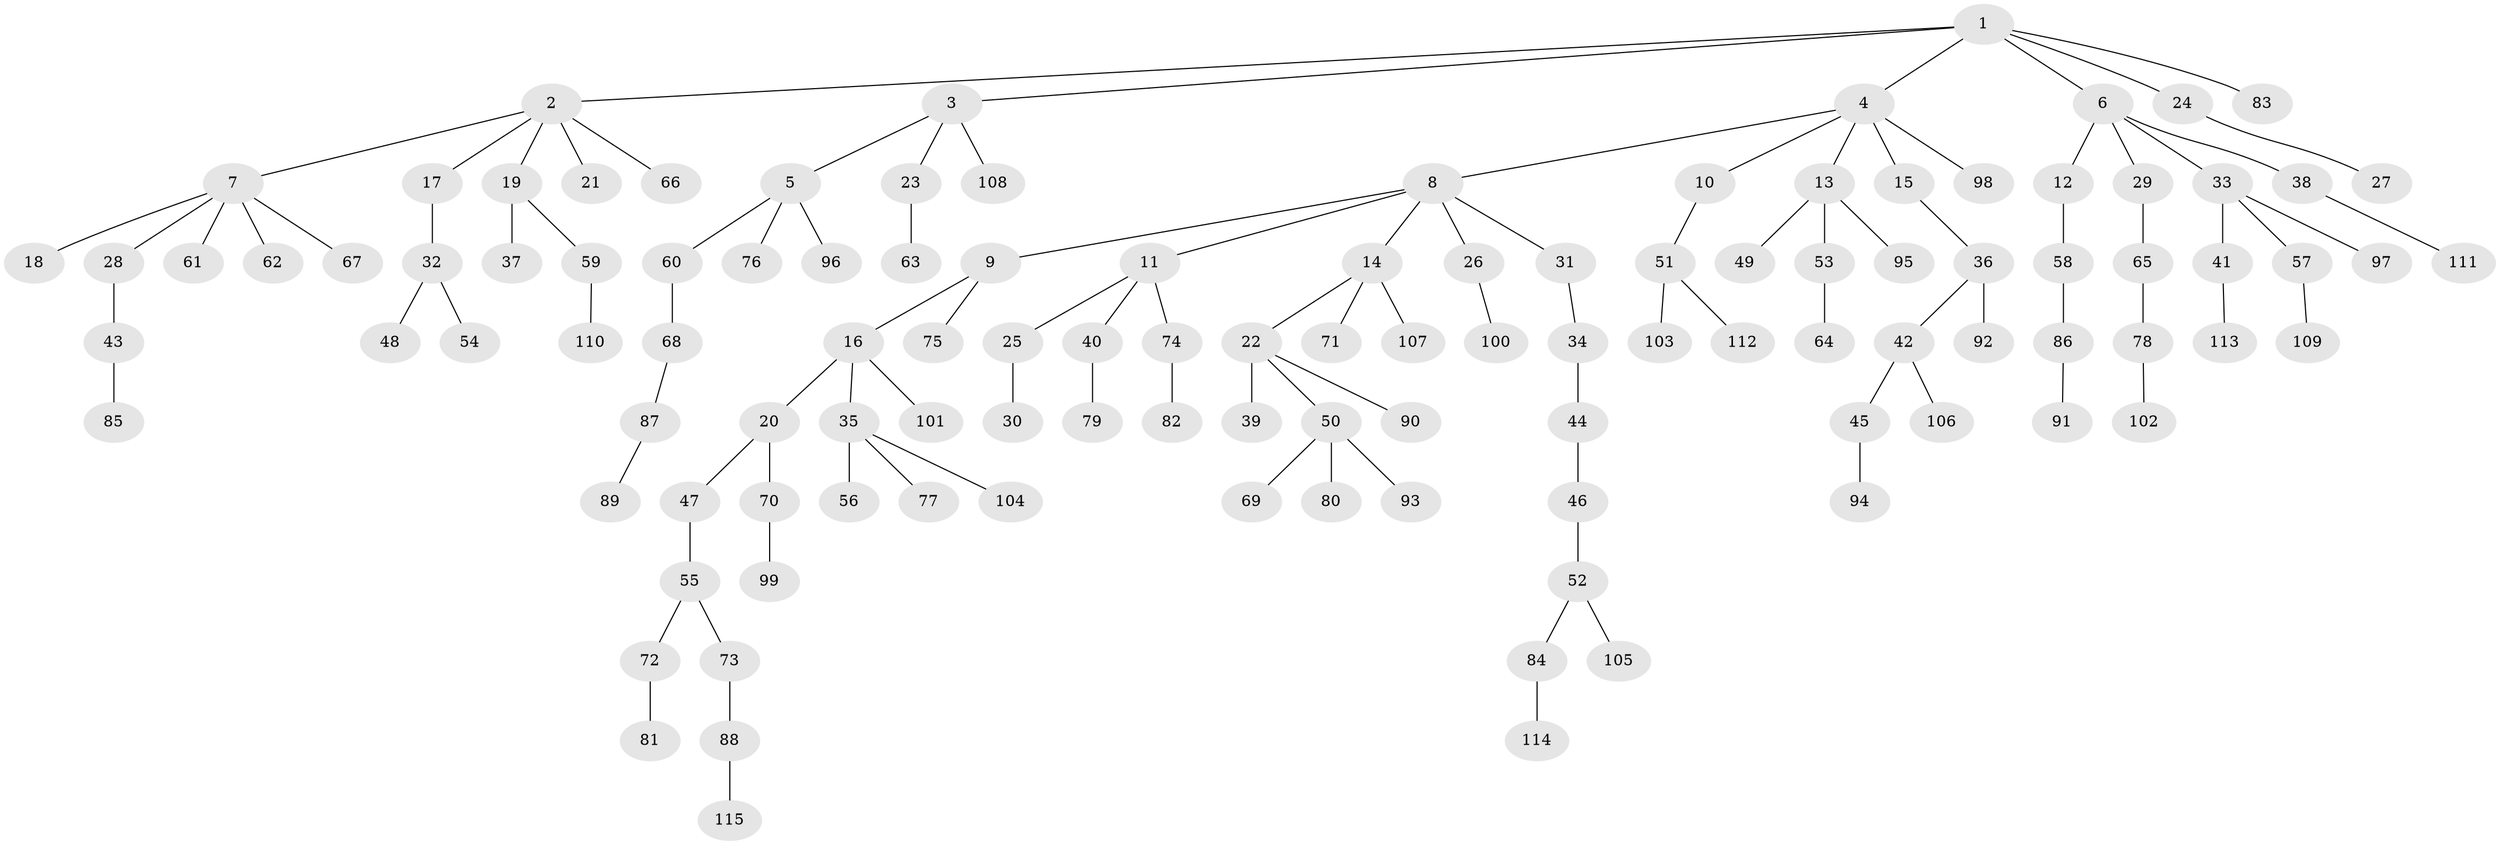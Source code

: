 // Generated by graph-tools (version 1.1) at 2025/53/03/09/25 04:53:19]
// undirected, 115 vertices, 114 edges
graph export_dot {
graph [start="1"]
  node [color=gray90,style=filled];
  1;
  2;
  3;
  4;
  5;
  6;
  7;
  8;
  9;
  10;
  11;
  12;
  13;
  14;
  15;
  16;
  17;
  18;
  19;
  20;
  21;
  22;
  23;
  24;
  25;
  26;
  27;
  28;
  29;
  30;
  31;
  32;
  33;
  34;
  35;
  36;
  37;
  38;
  39;
  40;
  41;
  42;
  43;
  44;
  45;
  46;
  47;
  48;
  49;
  50;
  51;
  52;
  53;
  54;
  55;
  56;
  57;
  58;
  59;
  60;
  61;
  62;
  63;
  64;
  65;
  66;
  67;
  68;
  69;
  70;
  71;
  72;
  73;
  74;
  75;
  76;
  77;
  78;
  79;
  80;
  81;
  82;
  83;
  84;
  85;
  86;
  87;
  88;
  89;
  90;
  91;
  92;
  93;
  94;
  95;
  96;
  97;
  98;
  99;
  100;
  101;
  102;
  103;
  104;
  105;
  106;
  107;
  108;
  109;
  110;
  111;
  112;
  113;
  114;
  115;
  1 -- 2;
  1 -- 3;
  1 -- 4;
  1 -- 6;
  1 -- 24;
  1 -- 83;
  2 -- 7;
  2 -- 17;
  2 -- 19;
  2 -- 21;
  2 -- 66;
  3 -- 5;
  3 -- 23;
  3 -- 108;
  4 -- 8;
  4 -- 10;
  4 -- 13;
  4 -- 15;
  4 -- 98;
  5 -- 60;
  5 -- 76;
  5 -- 96;
  6 -- 12;
  6 -- 29;
  6 -- 33;
  6 -- 38;
  7 -- 18;
  7 -- 28;
  7 -- 61;
  7 -- 62;
  7 -- 67;
  8 -- 9;
  8 -- 11;
  8 -- 14;
  8 -- 26;
  8 -- 31;
  9 -- 16;
  9 -- 75;
  10 -- 51;
  11 -- 25;
  11 -- 40;
  11 -- 74;
  12 -- 58;
  13 -- 49;
  13 -- 53;
  13 -- 95;
  14 -- 22;
  14 -- 71;
  14 -- 107;
  15 -- 36;
  16 -- 20;
  16 -- 35;
  16 -- 101;
  17 -- 32;
  19 -- 37;
  19 -- 59;
  20 -- 47;
  20 -- 70;
  22 -- 39;
  22 -- 50;
  22 -- 90;
  23 -- 63;
  24 -- 27;
  25 -- 30;
  26 -- 100;
  28 -- 43;
  29 -- 65;
  31 -- 34;
  32 -- 48;
  32 -- 54;
  33 -- 41;
  33 -- 57;
  33 -- 97;
  34 -- 44;
  35 -- 56;
  35 -- 77;
  35 -- 104;
  36 -- 42;
  36 -- 92;
  38 -- 111;
  40 -- 79;
  41 -- 113;
  42 -- 45;
  42 -- 106;
  43 -- 85;
  44 -- 46;
  45 -- 94;
  46 -- 52;
  47 -- 55;
  50 -- 69;
  50 -- 80;
  50 -- 93;
  51 -- 103;
  51 -- 112;
  52 -- 84;
  52 -- 105;
  53 -- 64;
  55 -- 72;
  55 -- 73;
  57 -- 109;
  58 -- 86;
  59 -- 110;
  60 -- 68;
  65 -- 78;
  68 -- 87;
  70 -- 99;
  72 -- 81;
  73 -- 88;
  74 -- 82;
  78 -- 102;
  84 -- 114;
  86 -- 91;
  87 -- 89;
  88 -- 115;
}
